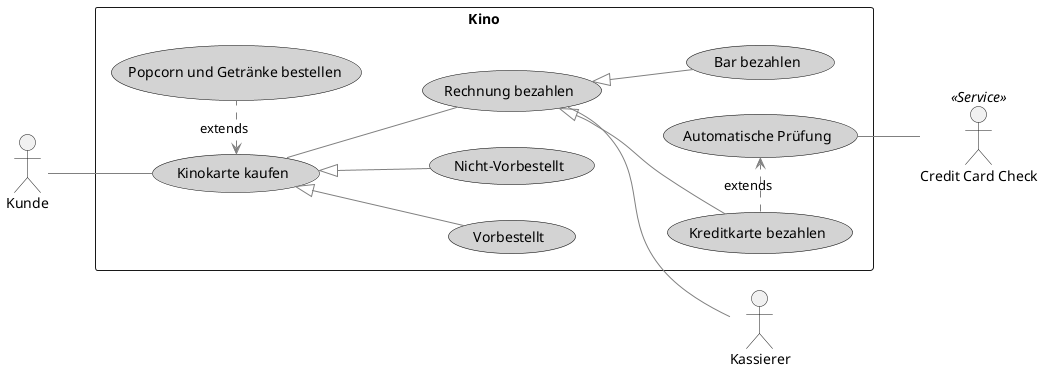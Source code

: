 @startuml USE-CaseKino

skinparam usecase {
BackgroundColor LightGrey
BorderColor Black

BackgroundColor<< Main >> Black
BorderColor<< Main >> Black

ArrowColor Grey
ActorBorderColor Black
ActorFontName Courier

ActorBackgroundColor<< Human >> Black
}
left to right direction

actor Kunde
actor Kassierer
actor :Credit Card Check: <<Service>> as CCC


rectangle Kino {
  Kunde -- (Kinokarte kaufen)
  (Kinokarte kaufen) <. (Popcorn und Getränke bestellen) : extends
  (Kinokarte kaufen) <|-- (Vorbestellt)
  (Kinokarte kaufen) <|-- (Nicht-Vorbestellt)
  (Kinokarte kaufen) -- (Rechnung bezahlen)
  (Rechnung bezahlen) <|-- (Kreditkarte bezahlen)
  (Rechnung bezahlen) <|-- (Bar bezahlen)
  (Kreditkarte bezahlen) .> (Automatische Prüfung) : extends
  (Automatische Prüfung) -- CCC
  (Rechnung bezahlen) -- Kassierer
}

@enduml

